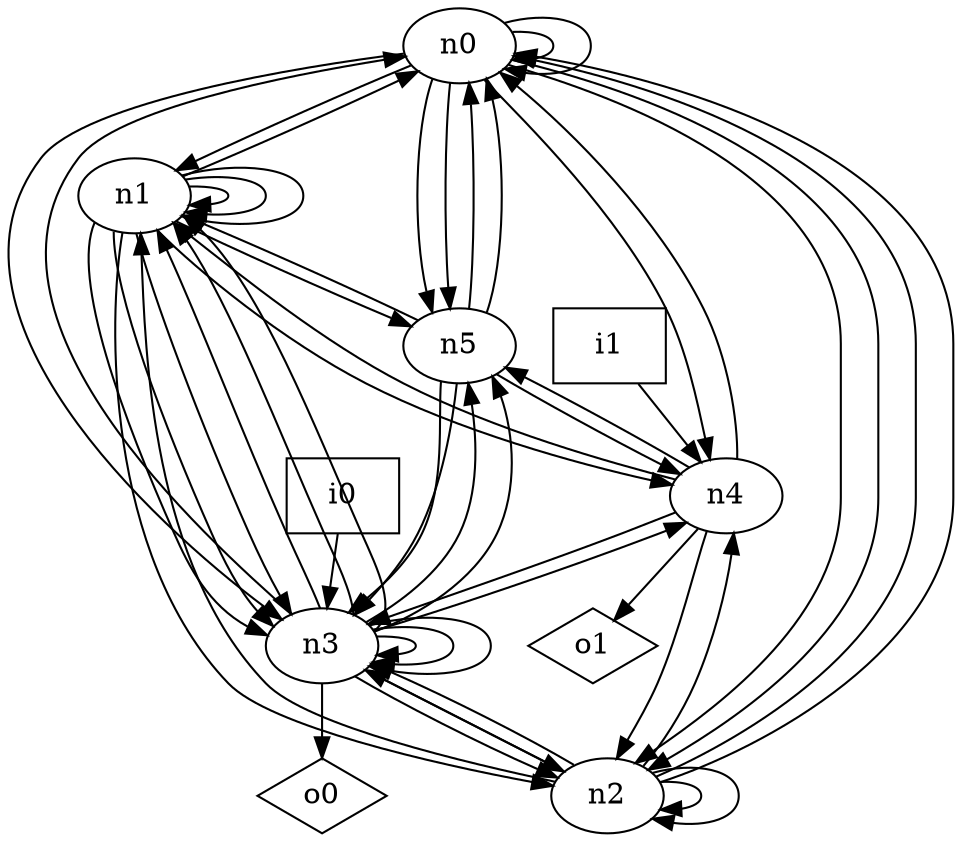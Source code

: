 digraph G {
n0 [label="n0"];
n1 [label="n1"];
n2 [label="n2"];
n3 [label="n3"];
n4 [label="n4"];
n5 [label="n5"];
n6 [label="i0",shape="box"];
n7 [label="i1",shape="box"];
n8 [label="o0",shape="diamond"];
n9 [label="o1",shape="diamond"];
n0 -> n0
n0 -> n0
n0 -> n1
n0 -> n2
n0 -> n2
n0 -> n3
n0 -> n4
n0 -> n5
n0 -> n5
n1 -> n0
n1 -> n1
n1 -> n1
n1 -> n1
n1 -> n2
n1 -> n3
n1 -> n3
n1 -> n3
n1 -> n4
n1 -> n5
n2 -> n0
n2 -> n0
n2 -> n1
n2 -> n2
n2 -> n2
n2 -> n3
n2 -> n3
n2 -> n4
n3 -> n0
n3 -> n1
n3 -> n1
n3 -> n1
n3 -> n2
n3 -> n2
n3 -> n3
n3 -> n3
n3 -> n3
n3 -> n4
n3 -> n5
n3 -> n5
n3 -> n8
n4 -> n0
n4 -> n1
n4 -> n2
n4 -> n3
n4 -> n5
n4 -> n9
n5 -> n0
n5 -> n0
n5 -> n1
n5 -> n3
n5 -> n3
n5 -> n4
n6 -> n3
n7 -> n4
}